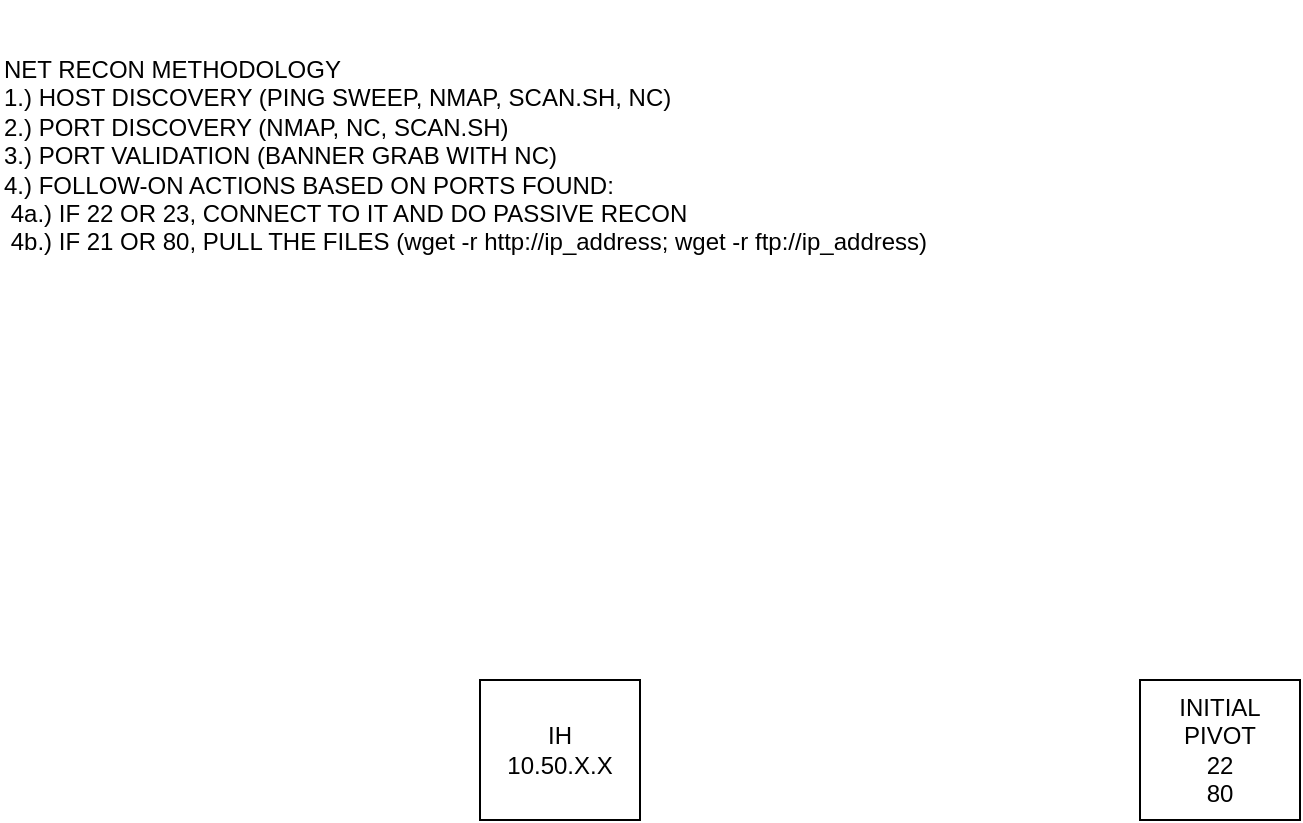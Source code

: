 <mxfile version="20.8.0" type="github">
  <diagram id="6IpJzxctdk1KV1eEZQXn" name="Page-1">
    <mxGraphModel dx="2882" dy="1126" grid="1" gridSize="10" guides="1" tooltips="1" connect="1" arrows="1" fold="1" page="1" pageScale="1" pageWidth="850" pageHeight="1100" math="0" shadow="0">
      <root>
        <mxCell id="0" />
        <mxCell id="1" parent="0" />
        <mxCell id="fvO3KNyIIssVne_HvKWL-1" value="&lt;div&gt;IH&lt;/div&gt;&lt;div&gt;10.50.X.X&lt;br&gt;&lt;/div&gt;" style="rounded=0;whiteSpace=wrap;html=1;" vertex="1" parent="1">
          <mxGeometry x="300" y="550" width="80" height="70" as="geometry" />
        </mxCell>
        <mxCell id="fvO3KNyIIssVne_HvKWL-2" value="&lt;div&gt;INITIAL&lt;/div&gt;&lt;div&gt;PIVOT&lt;/div&gt;&lt;div&gt;22&lt;/div&gt;&lt;div&gt;80&lt;br&gt;&lt;/div&gt;" style="rounded=0;whiteSpace=wrap;html=1;" vertex="1" parent="1">
          <mxGeometry x="630" y="550" width="80" height="70" as="geometry" />
        </mxCell>
        <mxCell id="fvO3KNyIIssVne_HvKWL-3" value="&lt;div align=&quot;left&quot;&gt;NET RECON METHODOLOGY&lt;/div&gt;&lt;div align=&quot;left&quot;&gt;1.) HOST DISCOVERY (PING SWEEP, NMAP, SCAN.SH, NC)&lt;/div&gt;&lt;div align=&quot;left&quot;&gt;2.) PORT DISCOVERY (NMAP, NC, SCAN.SH)&lt;/div&gt;&lt;div align=&quot;left&quot;&gt;3.) PORT VALIDATION (BANNER GRAB WITH NC)&lt;/div&gt;&lt;div align=&quot;left&quot;&gt;4.) FOLLOW-ON ACTIONS BASED ON PORTS FOUND:&lt;/div&gt;&lt;div align=&quot;left&quot;&gt;&lt;span style=&quot;white-space: pre;&quot;&gt;	&lt;/span&gt;4a.) IF 22 OR 23, CONNECT TO IT AND DO PASSIVE RECON&lt;/div&gt;&lt;div align=&quot;left&quot;&gt;&lt;span style=&quot;white-space: pre;&quot;&gt;	&lt;/span&gt;4b.) IF 21 OR 80, PULL THE FILES (wget -r http://ip_address; wget -r ftp://ip_address)&lt;/div&gt;&lt;div align=&quot;left&quot;&gt;&lt;br&gt;&lt;/div&gt;" style="text;html=1;strokeColor=none;fillColor=none;align=left;verticalAlign=middle;whiteSpace=wrap;rounded=0;" vertex="1" parent="1">
          <mxGeometry x="60" y="210" width="510" height="170" as="geometry" />
        </mxCell>
      </root>
    </mxGraphModel>
  </diagram>
</mxfile>
